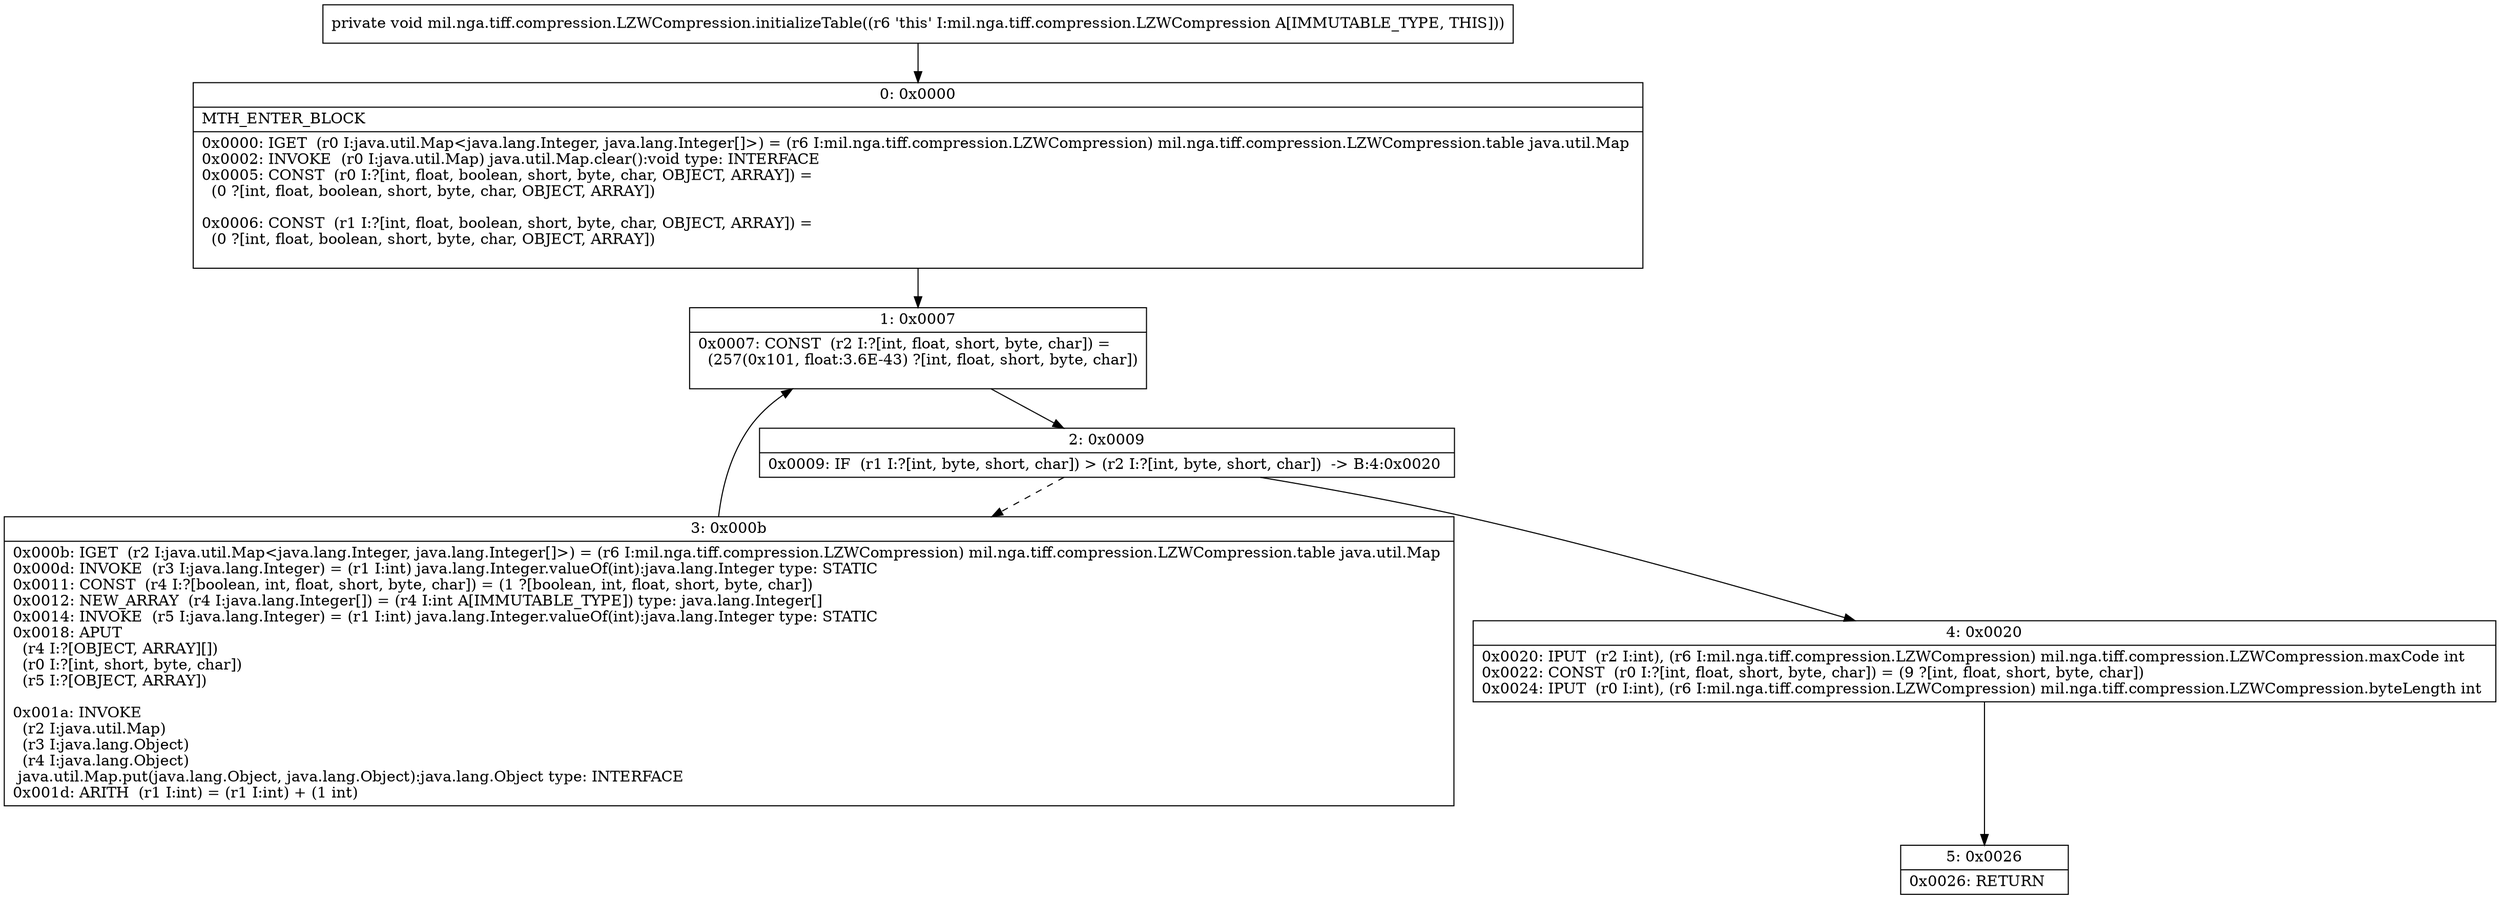 digraph "CFG formil.nga.tiff.compression.LZWCompression.initializeTable()V" {
Node_0 [shape=record,label="{0\:\ 0x0000|MTH_ENTER_BLOCK\l|0x0000: IGET  (r0 I:java.util.Map\<java.lang.Integer, java.lang.Integer[]\>) = (r6 I:mil.nga.tiff.compression.LZWCompression) mil.nga.tiff.compression.LZWCompression.table java.util.Map \l0x0002: INVOKE  (r0 I:java.util.Map) java.util.Map.clear():void type: INTERFACE \l0x0005: CONST  (r0 I:?[int, float, boolean, short, byte, char, OBJECT, ARRAY]) = \l  (0 ?[int, float, boolean, short, byte, char, OBJECT, ARRAY])\l \l0x0006: CONST  (r1 I:?[int, float, boolean, short, byte, char, OBJECT, ARRAY]) = \l  (0 ?[int, float, boolean, short, byte, char, OBJECT, ARRAY])\l \l}"];
Node_1 [shape=record,label="{1\:\ 0x0007|0x0007: CONST  (r2 I:?[int, float, short, byte, char]) = \l  (257(0x101, float:3.6E\-43) ?[int, float, short, byte, char])\l \l}"];
Node_2 [shape=record,label="{2\:\ 0x0009|0x0009: IF  (r1 I:?[int, byte, short, char]) \> (r2 I:?[int, byte, short, char])  \-\> B:4:0x0020 \l}"];
Node_3 [shape=record,label="{3\:\ 0x000b|0x000b: IGET  (r2 I:java.util.Map\<java.lang.Integer, java.lang.Integer[]\>) = (r6 I:mil.nga.tiff.compression.LZWCompression) mil.nga.tiff.compression.LZWCompression.table java.util.Map \l0x000d: INVOKE  (r3 I:java.lang.Integer) = (r1 I:int) java.lang.Integer.valueOf(int):java.lang.Integer type: STATIC \l0x0011: CONST  (r4 I:?[boolean, int, float, short, byte, char]) = (1 ?[boolean, int, float, short, byte, char]) \l0x0012: NEW_ARRAY  (r4 I:java.lang.Integer[]) = (r4 I:int A[IMMUTABLE_TYPE]) type: java.lang.Integer[] \l0x0014: INVOKE  (r5 I:java.lang.Integer) = (r1 I:int) java.lang.Integer.valueOf(int):java.lang.Integer type: STATIC \l0x0018: APUT  \l  (r4 I:?[OBJECT, ARRAY][])\l  (r0 I:?[int, short, byte, char])\l  (r5 I:?[OBJECT, ARRAY])\l \l0x001a: INVOKE  \l  (r2 I:java.util.Map)\l  (r3 I:java.lang.Object)\l  (r4 I:java.lang.Object)\l java.util.Map.put(java.lang.Object, java.lang.Object):java.lang.Object type: INTERFACE \l0x001d: ARITH  (r1 I:int) = (r1 I:int) + (1 int) \l}"];
Node_4 [shape=record,label="{4\:\ 0x0020|0x0020: IPUT  (r2 I:int), (r6 I:mil.nga.tiff.compression.LZWCompression) mil.nga.tiff.compression.LZWCompression.maxCode int \l0x0022: CONST  (r0 I:?[int, float, short, byte, char]) = (9 ?[int, float, short, byte, char]) \l0x0024: IPUT  (r0 I:int), (r6 I:mil.nga.tiff.compression.LZWCompression) mil.nga.tiff.compression.LZWCompression.byteLength int \l}"];
Node_5 [shape=record,label="{5\:\ 0x0026|0x0026: RETURN   \l}"];
MethodNode[shape=record,label="{private void mil.nga.tiff.compression.LZWCompression.initializeTable((r6 'this' I:mil.nga.tiff.compression.LZWCompression A[IMMUTABLE_TYPE, THIS])) }"];
MethodNode -> Node_0;
Node_0 -> Node_1;
Node_1 -> Node_2;
Node_2 -> Node_3[style=dashed];
Node_2 -> Node_4;
Node_3 -> Node_1;
Node_4 -> Node_5;
}

